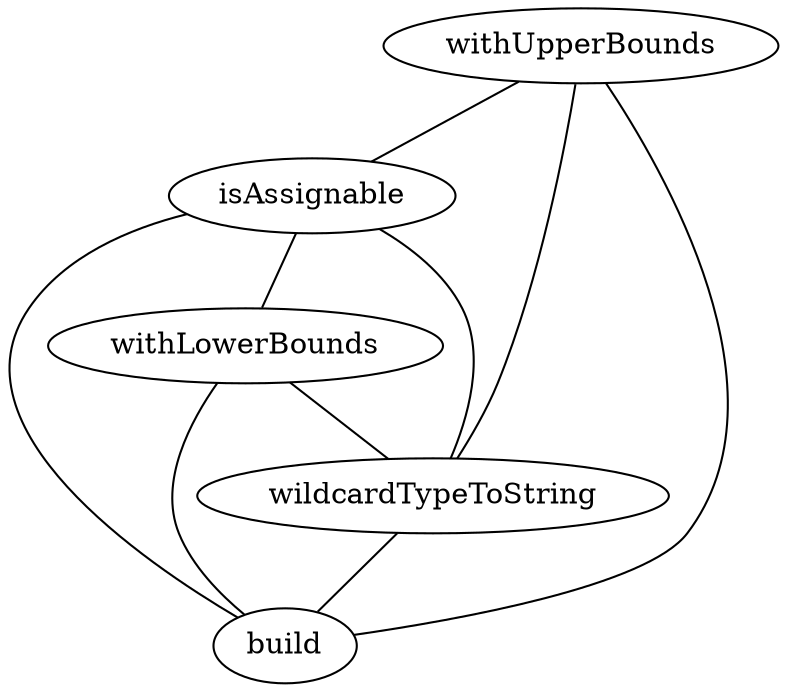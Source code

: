 strict graph ip_map {
withUpperBounds--isAssignable;
withUpperBounds--wildcardTypeToString;
withUpperBounds--build;
isAssignable--wildcardTypeToString;
isAssignable--build;
isAssignable--withLowerBounds;
withLowerBounds--wildcardTypeToString;
withLowerBounds--build;
wildcardTypeToString--build;
}